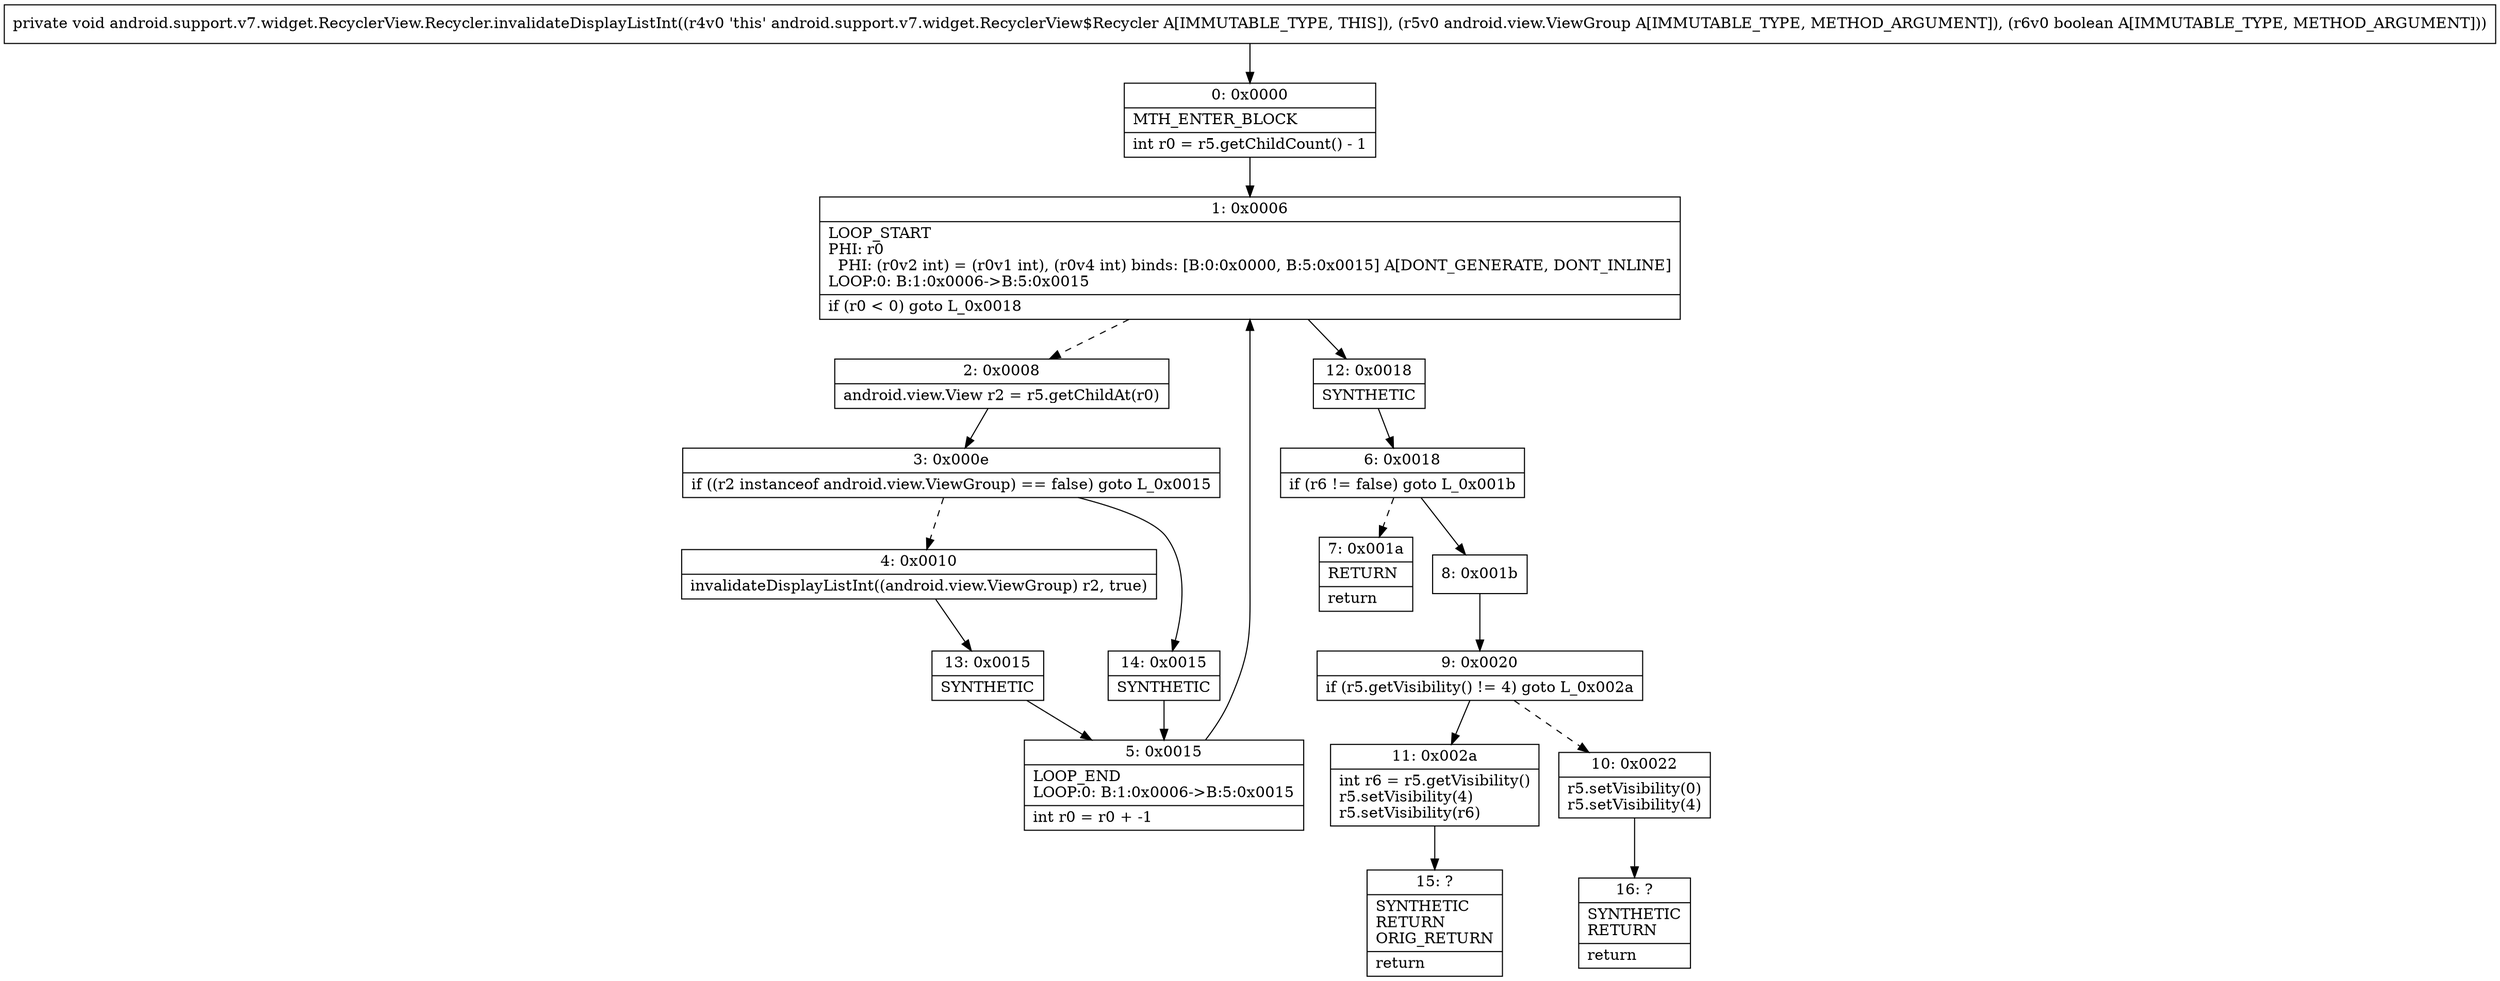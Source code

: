 digraph "CFG forandroid.support.v7.widget.RecyclerView.Recycler.invalidateDisplayListInt(Landroid\/view\/ViewGroup;Z)V" {
Node_0 [shape=record,label="{0\:\ 0x0000|MTH_ENTER_BLOCK\l|int r0 = r5.getChildCount() \- 1\l}"];
Node_1 [shape=record,label="{1\:\ 0x0006|LOOP_START\lPHI: r0 \l  PHI: (r0v2 int) = (r0v1 int), (r0v4 int) binds: [B:0:0x0000, B:5:0x0015] A[DONT_GENERATE, DONT_INLINE]\lLOOP:0: B:1:0x0006\-\>B:5:0x0015\l|if (r0 \< 0) goto L_0x0018\l}"];
Node_2 [shape=record,label="{2\:\ 0x0008|android.view.View r2 = r5.getChildAt(r0)\l}"];
Node_3 [shape=record,label="{3\:\ 0x000e|if ((r2 instanceof android.view.ViewGroup) == false) goto L_0x0015\l}"];
Node_4 [shape=record,label="{4\:\ 0x0010|invalidateDisplayListInt((android.view.ViewGroup) r2, true)\l}"];
Node_5 [shape=record,label="{5\:\ 0x0015|LOOP_END\lLOOP:0: B:1:0x0006\-\>B:5:0x0015\l|int r0 = r0 + \-1\l}"];
Node_6 [shape=record,label="{6\:\ 0x0018|if (r6 != false) goto L_0x001b\l}"];
Node_7 [shape=record,label="{7\:\ 0x001a|RETURN\l|return\l}"];
Node_8 [shape=record,label="{8\:\ 0x001b}"];
Node_9 [shape=record,label="{9\:\ 0x0020|if (r5.getVisibility() != 4) goto L_0x002a\l}"];
Node_10 [shape=record,label="{10\:\ 0x0022|r5.setVisibility(0)\lr5.setVisibility(4)\l}"];
Node_11 [shape=record,label="{11\:\ 0x002a|int r6 = r5.getVisibility()\lr5.setVisibility(4)\lr5.setVisibility(r6)\l}"];
Node_12 [shape=record,label="{12\:\ 0x0018|SYNTHETIC\l}"];
Node_13 [shape=record,label="{13\:\ 0x0015|SYNTHETIC\l}"];
Node_14 [shape=record,label="{14\:\ 0x0015|SYNTHETIC\l}"];
Node_15 [shape=record,label="{15\:\ ?|SYNTHETIC\lRETURN\lORIG_RETURN\l|return\l}"];
Node_16 [shape=record,label="{16\:\ ?|SYNTHETIC\lRETURN\l|return\l}"];
MethodNode[shape=record,label="{private void android.support.v7.widget.RecyclerView.Recycler.invalidateDisplayListInt((r4v0 'this' android.support.v7.widget.RecyclerView$Recycler A[IMMUTABLE_TYPE, THIS]), (r5v0 android.view.ViewGroup A[IMMUTABLE_TYPE, METHOD_ARGUMENT]), (r6v0 boolean A[IMMUTABLE_TYPE, METHOD_ARGUMENT])) }"];
MethodNode -> Node_0;
Node_0 -> Node_1;
Node_1 -> Node_2[style=dashed];
Node_1 -> Node_12;
Node_2 -> Node_3;
Node_3 -> Node_4[style=dashed];
Node_3 -> Node_14;
Node_4 -> Node_13;
Node_5 -> Node_1;
Node_6 -> Node_7[style=dashed];
Node_6 -> Node_8;
Node_8 -> Node_9;
Node_9 -> Node_10[style=dashed];
Node_9 -> Node_11;
Node_10 -> Node_16;
Node_11 -> Node_15;
Node_12 -> Node_6;
Node_13 -> Node_5;
Node_14 -> Node_5;
}

